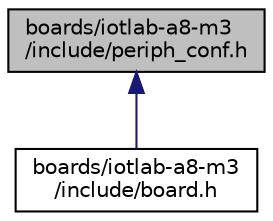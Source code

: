 digraph "boards/iotlab-a8-m3/include/periph_conf.h"
{
 // LATEX_PDF_SIZE
  edge [fontname="Helvetica",fontsize="10",labelfontname="Helvetica",labelfontsize="10"];
  node [fontname="Helvetica",fontsize="10",shape=record];
  Node1 [label="boards/iotlab-a8-m3\l/include/periph_conf.h",height=0.2,width=0.4,color="black", fillcolor="grey75", style="filled", fontcolor="black",tooltip="Peripheral MCU configuration for the iotlab-a8-m3 board."];
  Node1 -> Node2 [dir="back",color="midnightblue",fontsize="10",style="solid",fontname="Helvetica"];
  Node2 [label="boards/iotlab-a8-m3\l/include/board.h",height=0.2,width=0.4,color="black", fillcolor="white", style="filled",URL="$iotlab-a8-m3_2include_2board_8h.html",tooltip="Board specific definitions for the iotlab-a8-m3 board."];
}
